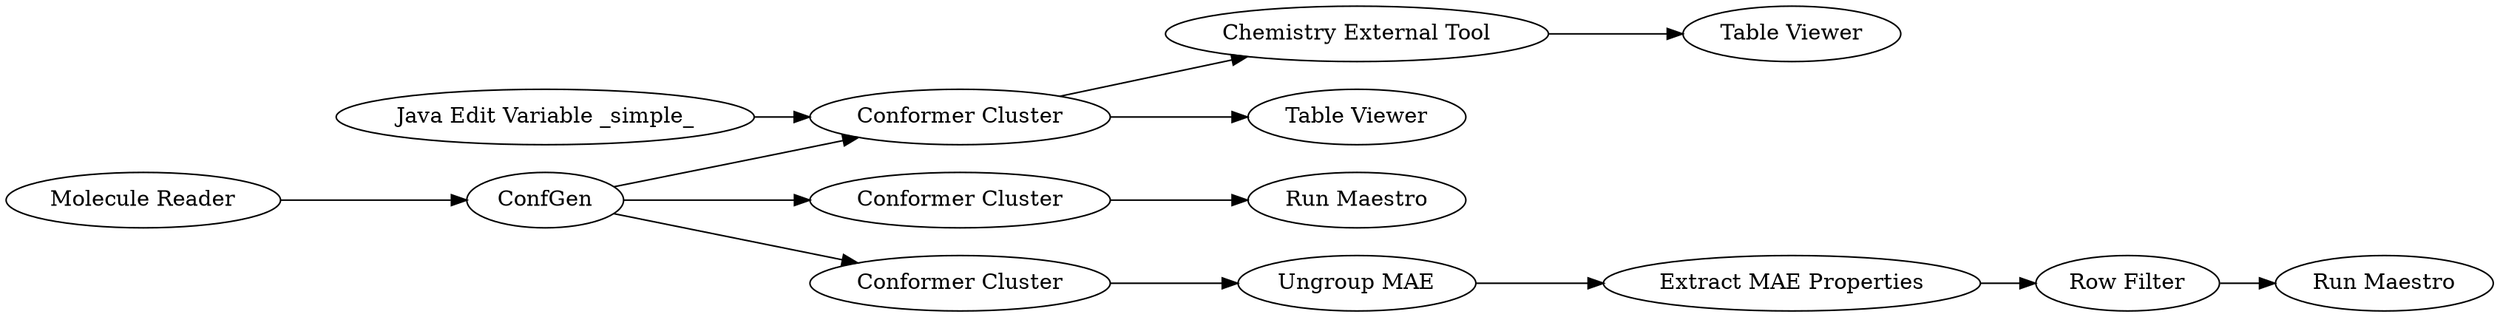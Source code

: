 digraph {
	9934 -> 9937
	4 -> 5
	9935 -> 9936
	9938 -> 4
	9067 -> 9935
	9936 -> 9934
	9938 -> 9927
	9938 -> 9067
	1 -> 9938
	9926 -> 9927
	9927 -> 9164
	9927 -> 9928
	9164 -> 9165
	5 [label="Run Maestro"]
	9937 [label="Run Maestro"]
	9067 [label="Conformer Cluster"]
	9935 [label="Ungroup MAE"]
	1 [label="Molecule Reader"]
	9165 [label="Table Viewer"]
	9927 [label="Conformer Cluster"]
	4 [label="Conformer Cluster"]
	9164 [label="Chemistry External Tool"]
	9926 [label="Java Edit Variable _simple_"]
	9938 [label=ConfGen]
	9928 [label="Table Viewer"]
	9934 [label="Row Filter"]
	9936 [label="Extract MAE Properties"]
	rankdir=LR
}
